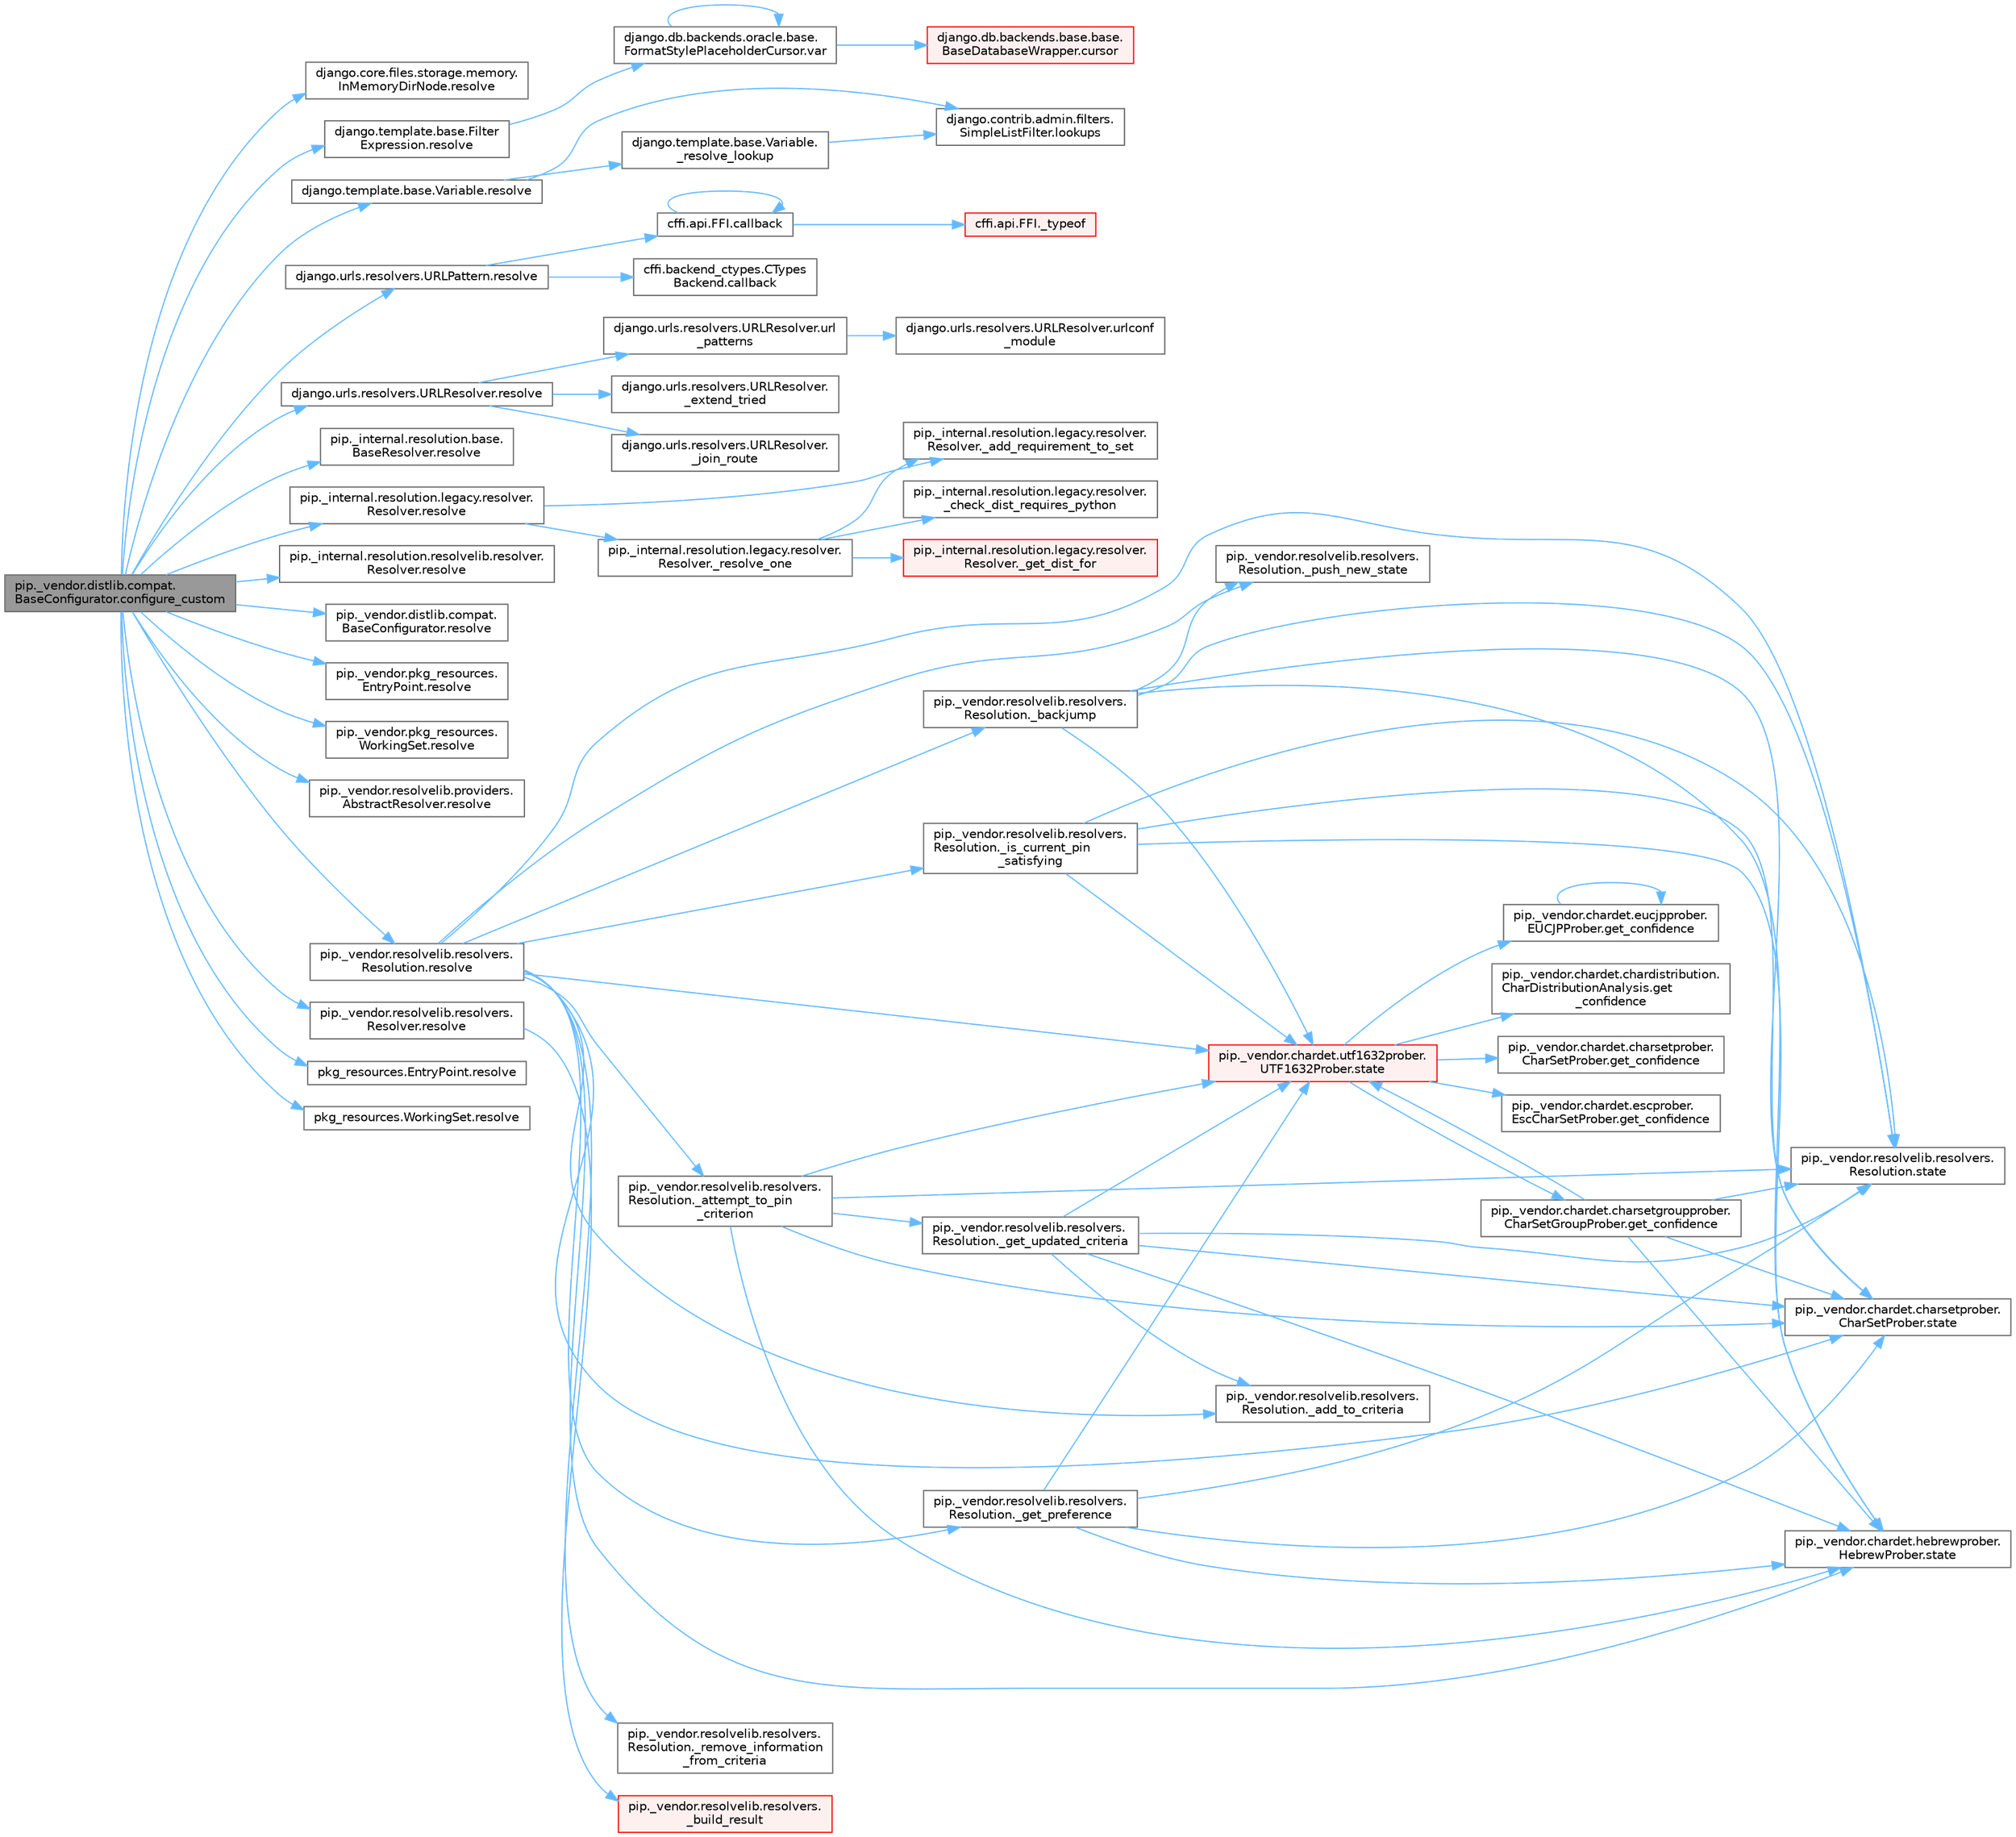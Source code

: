 digraph "pip._vendor.distlib.compat.BaseConfigurator.configure_custom"
{
 // LATEX_PDF_SIZE
  bgcolor="transparent";
  edge [fontname=Helvetica,fontsize=10,labelfontname=Helvetica,labelfontsize=10];
  node [fontname=Helvetica,fontsize=10,shape=box,height=0.2,width=0.4];
  rankdir="LR";
  Node1 [id="Node000001",label="pip._vendor.distlib.compat.\lBaseConfigurator.configure_custom",height=0.2,width=0.4,color="gray40", fillcolor="grey60", style="filled", fontcolor="black",tooltip=" "];
  Node1 -> Node2 [id="edge1_Node000001_Node000002",color="steelblue1",style="solid",tooltip=" "];
  Node2 [id="Node000002",label="django.core.files.storage.memory.\lInMemoryDirNode.resolve",height=0.2,width=0.4,color="grey40", fillcolor="white", style="filled",URL="$classdjango_1_1core_1_1files_1_1storage_1_1memory_1_1_in_memory_dir_node.html#ac1f3b696c47a8c8f2156c8e573b401c8",tooltip=" "];
  Node1 -> Node3 [id="edge2_Node000001_Node000003",color="steelblue1",style="solid",tooltip=" "];
  Node3 [id="Node000003",label="django.template.base.Filter\lExpression.resolve",height=0.2,width=0.4,color="grey40", fillcolor="white", style="filled",URL="$classdjango_1_1template_1_1base_1_1_filter_expression.html#a8b4dc8e5bc3627009c95fc03c566f3e8",tooltip=" "];
  Node3 -> Node4 [id="edge3_Node000003_Node000004",color="steelblue1",style="solid",tooltip=" "];
  Node4 [id="Node000004",label="django.db.backends.oracle.base.\lFormatStylePlaceholderCursor.var",height=0.2,width=0.4,color="grey40", fillcolor="white", style="filled",URL="$classdjango_1_1db_1_1backends_1_1oracle_1_1base_1_1_format_style_placeholder_cursor.html#ac6d4bb7d5d84ca20a5fc000fc3725c76",tooltip=" "];
  Node4 -> Node5 [id="edge4_Node000004_Node000005",color="steelblue1",style="solid",tooltip=" "];
  Node5 [id="Node000005",label="django.db.backends.base.base.\lBaseDatabaseWrapper.cursor",height=0.2,width=0.4,color="red", fillcolor="#FFF0F0", style="filled",URL="$classdjango_1_1db_1_1backends_1_1base_1_1base_1_1_base_database_wrapper.html#a36460fef236d97a41d6ed05f035509f8",tooltip=" "];
  Node4 -> Node4 [id="edge5_Node000004_Node000004",color="steelblue1",style="solid",tooltip=" "];
  Node1 -> Node4529 [id="edge6_Node000001_Node004529",color="steelblue1",style="solid",tooltip=" "];
  Node4529 [id="Node004529",label="django.template.base.Variable.resolve",height=0.2,width=0.4,color="grey40", fillcolor="white", style="filled",URL="$classdjango_1_1template_1_1base_1_1_variable.html#acf266510aec3e5ee1ffe0d909dee758a",tooltip=" "];
  Node4529 -> Node4530 [id="edge7_Node004529_Node004530",color="steelblue1",style="solid",tooltip=" "];
  Node4530 [id="Node004530",label="django.template.base.Variable.\l_resolve_lookup",height=0.2,width=0.4,color="grey40", fillcolor="white", style="filled",URL="$classdjango_1_1template_1_1base_1_1_variable.html#a29a010834c1da3c665068538fb8027c0",tooltip=" "];
  Node4530 -> Node4531 [id="edge8_Node004530_Node004531",color="steelblue1",style="solid",tooltip=" "];
  Node4531 [id="Node004531",label="django.contrib.admin.filters.\lSimpleListFilter.lookups",height=0.2,width=0.4,color="grey40", fillcolor="white", style="filled",URL="$classdjango_1_1contrib_1_1admin_1_1filters_1_1_simple_list_filter.html#a8a109d401c0054e8b341994ecebf120c",tooltip=" "];
  Node4529 -> Node4531 [id="edge9_Node004529_Node004531",color="steelblue1",style="solid",tooltip=" "];
  Node1 -> Node4532 [id="edge10_Node000001_Node004532",color="steelblue1",style="solid",tooltip=" "];
  Node4532 [id="Node004532",label="django.urls.resolvers.URLPattern.resolve",height=0.2,width=0.4,color="grey40", fillcolor="white", style="filled",URL="$classdjango_1_1urls_1_1resolvers_1_1_u_r_l_pattern.html#a7181fd593c3250f0a0b1cb06db6ab95a",tooltip=" "];
  Node4532 -> Node135 [id="edge11_Node004532_Node000135",color="steelblue1",style="solid",tooltip=" "];
  Node135 [id="Node000135",label="cffi.api.FFI.callback",height=0.2,width=0.4,color="grey40", fillcolor="white", style="filled",URL="$classcffi_1_1api_1_1_f_f_i.html#a4e791803c5d07525465c8f1caeead188",tooltip=" "];
  Node135 -> Node136 [id="edge12_Node000135_Node000136",color="steelblue1",style="solid",tooltip=" "];
  Node136 [id="Node000136",label="cffi.api.FFI._typeof",height=0.2,width=0.4,color="red", fillcolor="#FFF0F0", style="filled",URL="$classcffi_1_1api_1_1_f_f_i.html#ae128b7679d5b0a942d275377c4c675ff",tooltip=" "];
  Node135 -> Node135 [id="edge13_Node000135_Node000135",color="steelblue1",style="solid",tooltip=" "];
  Node4532 -> Node139 [id="edge14_Node004532_Node000139",color="steelblue1",style="solid",tooltip=" "];
  Node139 [id="Node000139",label="cffi.backend_ctypes.CTypes\lBackend.callback",height=0.2,width=0.4,color="grey40", fillcolor="white", style="filled",URL="$classcffi_1_1backend__ctypes_1_1_c_types_backend.html#a6d540075e2cce4715ecc40b863b8dbcc",tooltip=" "];
  Node1 -> Node4533 [id="edge15_Node000001_Node004533",color="steelblue1",style="solid",tooltip=" "];
  Node4533 [id="Node004533",label="django.urls.resolvers.URLResolver.resolve",height=0.2,width=0.4,color="grey40", fillcolor="white", style="filled",URL="$classdjango_1_1urls_1_1resolvers_1_1_u_r_l_resolver.html#a56f4c3b8fb28ebe142dc4ff9098da228",tooltip=" "];
  Node4533 -> Node4534 [id="edge16_Node004533_Node004534",color="steelblue1",style="solid",tooltip=" "];
  Node4534 [id="Node004534",label="django.urls.resolvers.URLResolver.\l_extend_tried",height=0.2,width=0.4,color="grey40", fillcolor="white", style="filled",URL="$classdjango_1_1urls_1_1resolvers_1_1_u_r_l_resolver.html#aa3af3f2032e50c6c572e870f4ef0fce1",tooltip=" "];
  Node4533 -> Node4535 [id="edge17_Node004533_Node004535",color="steelblue1",style="solid",tooltip=" "];
  Node4535 [id="Node004535",label="django.urls.resolvers.URLResolver.\l_join_route",height=0.2,width=0.4,color="grey40", fillcolor="white", style="filled",URL="$classdjango_1_1urls_1_1resolvers_1_1_u_r_l_resolver.html#ad7ae5b2b389481cab217c04fc8f1f4c9",tooltip=" "];
  Node4533 -> Node3721 [id="edge18_Node004533_Node003721",color="steelblue1",style="solid",tooltip=" "];
  Node3721 [id="Node003721",label="django.urls.resolvers.URLResolver.url\l_patterns",height=0.2,width=0.4,color="grey40", fillcolor="white", style="filled",URL="$classdjango_1_1urls_1_1resolvers_1_1_u_r_l_resolver.html#a62ee2f8698d4b8631901fe3178cd63db",tooltip=" "];
  Node3721 -> Node3722 [id="edge19_Node003721_Node003722",color="steelblue1",style="solid",tooltip=" "];
  Node3722 [id="Node003722",label="django.urls.resolvers.URLResolver.urlconf\l_module",height=0.2,width=0.4,color="grey40", fillcolor="white", style="filled",URL="$classdjango_1_1urls_1_1resolvers_1_1_u_r_l_resolver.html#af68d90d7e16fd87c27d231d3e9a17459",tooltip=" "];
  Node1 -> Node4536 [id="edge20_Node000001_Node004536",color="steelblue1",style="solid",tooltip=" "];
  Node4536 [id="Node004536",label="pip._internal.resolution.base.\lBaseResolver.resolve",height=0.2,width=0.4,color="grey40", fillcolor="white", style="filled",URL="$classpip_1_1__internal_1_1resolution_1_1base_1_1_base_resolver.html#a6543e273c7e6dca0ae95a5c3f3792d64",tooltip=" "];
  Node1 -> Node4537 [id="edge21_Node000001_Node004537",color="steelblue1",style="solid",tooltip=" "];
  Node4537 [id="Node004537",label="pip._internal.resolution.legacy.resolver.\lResolver.resolve",height=0.2,width=0.4,color="grey40", fillcolor="white", style="filled",URL="$classpip_1_1__internal_1_1resolution_1_1legacy_1_1resolver_1_1_resolver.html#ab3d8e771687f08dc1861a9acdc60b9ee",tooltip=" "];
  Node4537 -> Node4538 [id="edge22_Node004537_Node004538",color="steelblue1",style="solid",tooltip=" "];
  Node4538 [id="Node004538",label="pip._internal.resolution.legacy.resolver.\lResolver._add_requirement_to_set",height=0.2,width=0.4,color="grey40", fillcolor="white", style="filled",URL="$classpip_1_1__internal_1_1resolution_1_1legacy_1_1resolver_1_1_resolver.html#a9c1eaf6993c3b616c2828d15a630e96f",tooltip=" "];
  Node4537 -> Node4539 [id="edge23_Node004537_Node004539",color="steelblue1",style="solid",tooltip=" "];
  Node4539 [id="Node004539",label="pip._internal.resolution.legacy.resolver.\lResolver._resolve_one",height=0.2,width=0.4,color="grey40", fillcolor="white", style="filled",URL="$classpip_1_1__internal_1_1resolution_1_1legacy_1_1resolver_1_1_resolver.html#a2ee6a7aa9fc595d0e96e033490313574",tooltip=" "];
  Node4539 -> Node4538 [id="edge24_Node004539_Node004538",color="steelblue1",style="solid",tooltip=" "];
  Node4539 -> Node4540 [id="edge25_Node004539_Node004540",color="steelblue1",style="solid",tooltip=" "];
  Node4540 [id="Node004540",label="pip._internal.resolution.legacy.resolver.\l_check_dist_requires_python",height=0.2,width=0.4,color="grey40", fillcolor="white", style="filled",URL="$namespacepip_1_1__internal_1_1resolution_1_1legacy_1_1resolver.html#a04e9d8034c5030820dc4cfec73d08980",tooltip=" "];
  Node4539 -> Node4541 [id="edge26_Node004539_Node004541",color="steelblue1",style="solid",tooltip=" "];
  Node4541 [id="Node004541",label="pip._internal.resolution.legacy.resolver.\lResolver._get_dist_for",height=0.2,width=0.4,color="red", fillcolor="#FFF0F0", style="filled",URL="$classpip_1_1__internal_1_1resolution_1_1legacy_1_1resolver_1_1_resolver.html#a8e3774b4a6e1b1f04b14fffa37590f8b",tooltip=" "];
  Node1 -> Node4548 [id="edge27_Node000001_Node004548",color="steelblue1",style="solid",tooltip=" "];
  Node4548 [id="Node004548",label="pip._internal.resolution.resolvelib.resolver.\lResolver.resolve",height=0.2,width=0.4,color="grey40", fillcolor="white", style="filled",URL="$classpip_1_1__internal_1_1resolution_1_1resolvelib_1_1resolver_1_1_resolver.html#adaeb803ba5f61621f03122bb37856c9a",tooltip=" "];
  Node1 -> Node4549 [id="edge28_Node000001_Node004549",color="steelblue1",style="solid",tooltip=" "];
  Node4549 [id="Node004549",label="pip._vendor.distlib.compat.\lBaseConfigurator.resolve",height=0.2,width=0.4,color="grey40", fillcolor="white", style="filled",URL="$classpip_1_1__vendor_1_1distlib_1_1compat_1_1_base_configurator.html#a10a8e2f59b951f4bb9147ce84c9662c9",tooltip=" "];
  Node1 -> Node4550 [id="edge29_Node000001_Node004550",color="steelblue1",style="solid",tooltip=" "];
  Node4550 [id="Node004550",label="pip._vendor.pkg_resources.\lEntryPoint.resolve",height=0.2,width=0.4,color="grey40", fillcolor="white", style="filled",URL="$classpip_1_1__vendor_1_1pkg__resources_1_1_entry_point.html#af95627af4f2ff572ddc80716d6529b12",tooltip=" "];
  Node1 -> Node4551 [id="edge30_Node000001_Node004551",color="steelblue1",style="solid",tooltip=" "];
  Node4551 [id="Node004551",label="pip._vendor.pkg_resources.\lWorkingSet.resolve",height=0.2,width=0.4,color="grey40", fillcolor="white", style="filled",URL="$classpip_1_1__vendor_1_1pkg__resources_1_1_working_set.html#a213d068726a47ec3e7c587b63733a21e",tooltip=" "];
  Node1 -> Node4552 [id="edge31_Node000001_Node004552",color="steelblue1",style="solid",tooltip=" "];
  Node4552 [id="Node004552",label="pip._vendor.resolvelib.providers.\lAbstractResolver.resolve",height=0.2,width=0.4,color="grey40", fillcolor="white", style="filled",URL="$classpip_1_1__vendor_1_1resolvelib_1_1providers_1_1_abstract_resolver.html#afc654fcd81b8c2544aa200a7923159f5",tooltip=" "];
  Node1 -> Node4553 [id="edge32_Node000001_Node004553",color="steelblue1",style="solid",tooltip=" "];
  Node4553 [id="Node004553",label="pip._vendor.resolvelib.resolvers.\lResolution.resolve",height=0.2,width=0.4,color="grey40", fillcolor="white", style="filled",URL="$classpip_1_1__vendor_1_1resolvelib_1_1resolvers_1_1_resolution.html#abf24a4f0e5020afae4ac2ee6d280807a",tooltip=" "];
  Node4553 -> Node4554 [id="edge33_Node004553_Node004554",color="steelblue1",style="solid",tooltip=" "];
  Node4554 [id="Node004554",label="pip._vendor.resolvelib.resolvers.\lResolution._add_to_criteria",height=0.2,width=0.4,color="grey40", fillcolor="white", style="filled",URL="$classpip_1_1__vendor_1_1resolvelib_1_1resolvers_1_1_resolution.html#a12e9fc90f9be105a3017f6849e6980cc",tooltip=" "];
  Node4553 -> Node4555 [id="edge34_Node004553_Node004555",color="steelblue1",style="solid",tooltip=" "];
  Node4555 [id="Node004555",label="pip._vendor.resolvelib.resolvers.\lResolution._attempt_to_pin\l_criterion",height=0.2,width=0.4,color="grey40", fillcolor="white", style="filled",URL="$classpip_1_1__vendor_1_1resolvelib_1_1resolvers_1_1_resolution.html#a8ede57631fbb093024b2c6190f860578",tooltip=" "];
  Node4555 -> Node4556 [id="edge35_Node004555_Node004556",color="steelblue1",style="solid",tooltip=" "];
  Node4556 [id="Node004556",label="pip._vendor.resolvelib.resolvers.\lResolution._get_updated_criteria",height=0.2,width=0.4,color="grey40", fillcolor="white", style="filled",URL="$classpip_1_1__vendor_1_1resolvelib_1_1resolvers_1_1_resolution.html#a64151ae2f0f597da69ce99c3528ebff8",tooltip=" "];
  Node4556 -> Node4554 [id="edge36_Node004556_Node004554",color="steelblue1",style="solid",tooltip=" "];
  Node4556 -> Node3482 [id="edge37_Node004556_Node003482",color="steelblue1",style="solid",tooltip=" "];
  Node3482 [id="Node003482",label="pip._vendor.chardet.charsetprober.\lCharSetProber.state",height=0.2,width=0.4,color="grey40", fillcolor="white", style="filled",URL="$classpip_1_1__vendor_1_1chardet_1_1charsetprober_1_1_char_set_prober.html#ab0e97f2771aef88b47338320d66bb95f",tooltip=" "];
  Node4556 -> Node3483 [id="edge38_Node004556_Node003483",color="steelblue1",style="solid",tooltip=" "];
  Node3483 [id="Node003483",label="pip._vendor.chardet.hebrewprober.\lHebrewProber.state",height=0.2,width=0.4,color="grey40", fillcolor="white", style="filled",URL="$classpip_1_1__vendor_1_1chardet_1_1hebrewprober_1_1_hebrew_prober.html#a66c943e12f5c1ab3155594b786a42e25",tooltip=" "];
  Node4556 -> Node3484 [id="edge39_Node004556_Node003484",color="steelblue1",style="solid",tooltip=" "];
  Node3484 [id="Node003484",label="pip._vendor.chardet.utf1632prober.\lUTF1632Prober.state",height=0.2,width=0.4,color="red", fillcolor="#FFF0F0", style="filled",URL="$classpip_1_1__vendor_1_1chardet_1_1utf1632prober_1_1_u_t_f1632_prober.html#a33fbc3b38525fe5a4e994e25118a46db",tooltip=" "];
  Node3484 -> Node3480 [id="edge40_Node003484_Node003480",color="steelblue1",style="solid",tooltip=" "];
  Node3480 [id="Node003480",label="pip._vendor.chardet.chardistribution.\lCharDistributionAnalysis.get\l_confidence",height=0.2,width=0.4,color="grey40", fillcolor="white", style="filled",URL="$classpip_1_1__vendor_1_1chardet_1_1chardistribution_1_1_char_distribution_analysis.html#a391fbc2bdbcb12e22469c73eb2520d77",tooltip=" "];
  Node3484 -> Node3481 [id="edge41_Node003484_Node003481",color="steelblue1",style="solid",tooltip=" "];
  Node3481 [id="Node003481",label="pip._vendor.chardet.charsetgroupprober.\lCharSetGroupProber.get_confidence",height=0.2,width=0.4,color="grey40", fillcolor="white", style="filled",URL="$classpip_1_1__vendor_1_1chardet_1_1charsetgroupprober_1_1_char_set_group_prober.html#a45c3877c8cf8576a1198d250f91c33f9",tooltip=" "];
  Node3481 -> Node3482 [id="edge42_Node003481_Node003482",color="steelblue1",style="solid",tooltip=" "];
  Node3481 -> Node3483 [id="edge43_Node003481_Node003483",color="steelblue1",style="solid",tooltip=" "];
  Node3481 -> Node3484 [id="edge44_Node003481_Node003484",color="steelblue1",style="solid",tooltip=" "];
  Node3481 -> Node3502 [id="edge45_Node003481_Node003502",color="steelblue1",style="solid",tooltip=" "];
  Node3502 [id="Node003502",label="pip._vendor.resolvelib.resolvers.\lResolution.state",height=0.2,width=0.4,color="grey40", fillcolor="white", style="filled",URL="$classpip_1_1__vendor_1_1resolvelib_1_1resolvers_1_1_resolution.html#a4c81a8a0653665d057aef893fd8065b0",tooltip=" "];
  Node3484 -> Node3485 [id="edge46_Node003484_Node003485",color="steelblue1",style="solid",tooltip=" "];
  Node3485 [id="Node003485",label="pip._vendor.chardet.charsetprober.\lCharSetProber.get_confidence",height=0.2,width=0.4,color="grey40", fillcolor="white", style="filled",URL="$classpip_1_1__vendor_1_1chardet_1_1charsetprober_1_1_char_set_prober.html#acfe836c87e2546d79177ab04b83a6134",tooltip=" "];
  Node3484 -> Node3486 [id="edge47_Node003484_Node003486",color="steelblue1",style="solid",tooltip=" "];
  Node3486 [id="Node003486",label="pip._vendor.chardet.escprober.\lEscCharSetProber.get_confidence",height=0.2,width=0.4,color="grey40", fillcolor="white", style="filled",URL="$classpip_1_1__vendor_1_1chardet_1_1escprober_1_1_esc_char_set_prober.html#ae0c0112e0b7393dd8fee125d2fc4ee95",tooltip=" "];
  Node3484 -> Node3487 [id="edge48_Node003484_Node003487",color="steelblue1",style="solid",tooltip=" "];
  Node3487 [id="Node003487",label="pip._vendor.chardet.eucjpprober.\lEUCJPProber.get_confidence",height=0.2,width=0.4,color="grey40", fillcolor="white", style="filled",URL="$classpip_1_1__vendor_1_1chardet_1_1eucjpprober_1_1_e_u_c_j_p_prober.html#a45782023d46283653ba0e240cbf26839",tooltip=" "];
  Node3487 -> Node3487 [id="edge49_Node003487_Node003487",color="steelblue1",style="solid",tooltip=" "];
  Node4556 -> Node3502 [id="edge50_Node004556_Node003502",color="steelblue1",style="solid",tooltip=" "];
  Node4555 -> Node3482 [id="edge51_Node004555_Node003482",color="steelblue1",style="solid",tooltip=" "];
  Node4555 -> Node3483 [id="edge52_Node004555_Node003483",color="steelblue1",style="solid",tooltip=" "];
  Node4555 -> Node3484 [id="edge53_Node004555_Node003484",color="steelblue1",style="solid",tooltip=" "];
  Node4555 -> Node3502 [id="edge54_Node004555_Node003502",color="steelblue1",style="solid",tooltip=" "];
  Node4553 -> Node4557 [id="edge55_Node004553_Node004557",color="steelblue1",style="solid",tooltip=" "];
  Node4557 [id="Node004557",label="pip._vendor.resolvelib.resolvers.\lResolution._backjump",height=0.2,width=0.4,color="grey40", fillcolor="white", style="filled",URL="$classpip_1_1__vendor_1_1resolvelib_1_1resolvers_1_1_resolution.html#a7fe87674694eeb17cb30dd36ebadda42",tooltip=" "];
  Node4557 -> Node4558 [id="edge56_Node004557_Node004558",color="steelblue1",style="solid",tooltip=" "];
  Node4558 [id="Node004558",label="pip._vendor.resolvelib.resolvers.\lResolution._push_new_state",height=0.2,width=0.4,color="grey40", fillcolor="white", style="filled",URL="$classpip_1_1__vendor_1_1resolvelib_1_1resolvers_1_1_resolution.html#ae31da4ff909bbb5b54321ac20dc122ec",tooltip=" "];
  Node4557 -> Node3482 [id="edge57_Node004557_Node003482",color="steelblue1",style="solid",tooltip=" "];
  Node4557 -> Node3483 [id="edge58_Node004557_Node003483",color="steelblue1",style="solid",tooltip=" "];
  Node4557 -> Node3484 [id="edge59_Node004557_Node003484",color="steelblue1",style="solid",tooltip=" "];
  Node4557 -> Node3502 [id="edge60_Node004557_Node003502",color="steelblue1",style="solid",tooltip=" "];
  Node4553 -> Node4559 [id="edge61_Node004553_Node004559",color="steelblue1",style="solid",tooltip=" "];
  Node4559 [id="Node004559",label="pip._vendor.resolvelib.resolvers.\lResolution._get_preference",height=0.2,width=0.4,color="grey40", fillcolor="white", style="filled",URL="$classpip_1_1__vendor_1_1resolvelib_1_1resolvers_1_1_resolution.html#a7c329ea763f619d3698aea05c1489e89",tooltip=" "];
  Node4559 -> Node3482 [id="edge62_Node004559_Node003482",color="steelblue1",style="solid",tooltip=" "];
  Node4559 -> Node3483 [id="edge63_Node004559_Node003483",color="steelblue1",style="solid",tooltip=" "];
  Node4559 -> Node3484 [id="edge64_Node004559_Node003484",color="steelblue1",style="solid",tooltip=" "];
  Node4559 -> Node3502 [id="edge65_Node004559_Node003502",color="steelblue1",style="solid",tooltip=" "];
  Node4553 -> Node4560 [id="edge66_Node004553_Node004560",color="steelblue1",style="solid",tooltip=" "];
  Node4560 [id="Node004560",label="pip._vendor.resolvelib.resolvers.\lResolution._is_current_pin\l_satisfying",height=0.2,width=0.4,color="grey40", fillcolor="white", style="filled",URL="$classpip_1_1__vendor_1_1resolvelib_1_1resolvers_1_1_resolution.html#abc71e9edd52232d2f55e4b2b2f134618",tooltip=" "];
  Node4560 -> Node3482 [id="edge67_Node004560_Node003482",color="steelblue1",style="solid",tooltip=" "];
  Node4560 -> Node3483 [id="edge68_Node004560_Node003483",color="steelblue1",style="solid",tooltip=" "];
  Node4560 -> Node3484 [id="edge69_Node004560_Node003484",color="steelblue1",style="solid",tooltip=" "];
  Node4560 -> Node3502 [id="edge70_Node004560_Node003502",color="steelblue1",style="solid",tooltip=" "];
  Node4553 -> Node4558 [id="edge71_Node004553_Node004558",color="steelblue1",style="solid",tooltip=" "];
  Node4553 -> Node4561 [id="edge72_Node004553_Node004561",color="steelblue1",style="solid",tooltip=" "];
  Node4561 [id="Node004561",label="pip._vendor.resolvelib.resolvers.\lResolution._remove_information\l_from_criteria",height=0.2,width=0.4,color="grey40", fillcolor="white", style="filled",URL="$classpip_1_1__vendor_1_1resolvelib_1_1resolvers_1_1_resolution.html#a14d83638b4feead27f8eb61ba668b708",tooltip=" "];
  Node4553 -> Node3482 [id="edge73_Node004553_Node003482",color="steelblue1",style="solid",tooltip=" "];
  Node4553 -> Node3483 [id="edge74_Node004553_Node003483",color="steelblue1",style="solid",tooltip=" "];
  Node4553 -> Node3484 [id="edge75_Node004553_Node003484",color="steelblue1",style="solid",tooltip=" "];
  Node4553 -> Node3502 [id="edge76_Node004553_Node003502",color="steelblue1",style="solid",tooltip=" "];
  Node1 -> Node4562 [id="edge77_Node000001_Node004562",color="steelblue1",style="solid",tooltip=" "];
  Node4562 [id="Node004562",label="pip._vendor.resolvelib.resolvers.\lResolver.resolve",height=0.2,width=0.4,color="grey40", fillcolor="white", style="filled",URL="$classpip_1_1__vendor_1_1resolvelib_1_1resolvers_1_1_resolver.html#a25647c106c5091f732ce1d799e458efc",tooltip=" "];
  Node4562 -> Node4563 [id="edge78_Node004562_Node004563",color="steelblue1",style="solid",tooltip=" "];
  Node4563 [id="Node004563",label="pip._vendor.resolvelib.resolvers.\l_build_result",height=0.2,width=0.4,color="red", fillcolor="#FFF0F0", style="filled",URL="$namespacepip_1_1__vendor_1_1resolvelib_1_1resolvers.html#afd873b3e02d4476b94c5cccab6d09e94",tooltip=" "];
  Node1 -> Node4565 [id="edge79_Node000001_Node004565",color="steelblue1",style="solid",tooltip=" "];
  Node4565 [id="Node004565",label="pkg_resources.EntryPoint.resolve",height=0.2,width=0.4,color="grey40", fillcolor="white", style="filled",URL="$classpkg__resources_1_1_entry_point.html#aa2fcb0e87bbea123422f0a726ad8c69a",tooltip=" "];
  Node1 -> Node4566 [id="edge80_Node000001_Node004566",color="steelblue1",style="solid",tooltip=" "];
  Node4566 [id="Node004566",label="pkg_resources.WorkingSet.resolve",height=0.2,width=0.4,color="grey40", fillcolor="white", style="filled",URL="$classpkg__resources_1_1_working_set.html#a3670a11a2a619c6b0d16b7f9ddb59dee",tooltip=" "];
}
